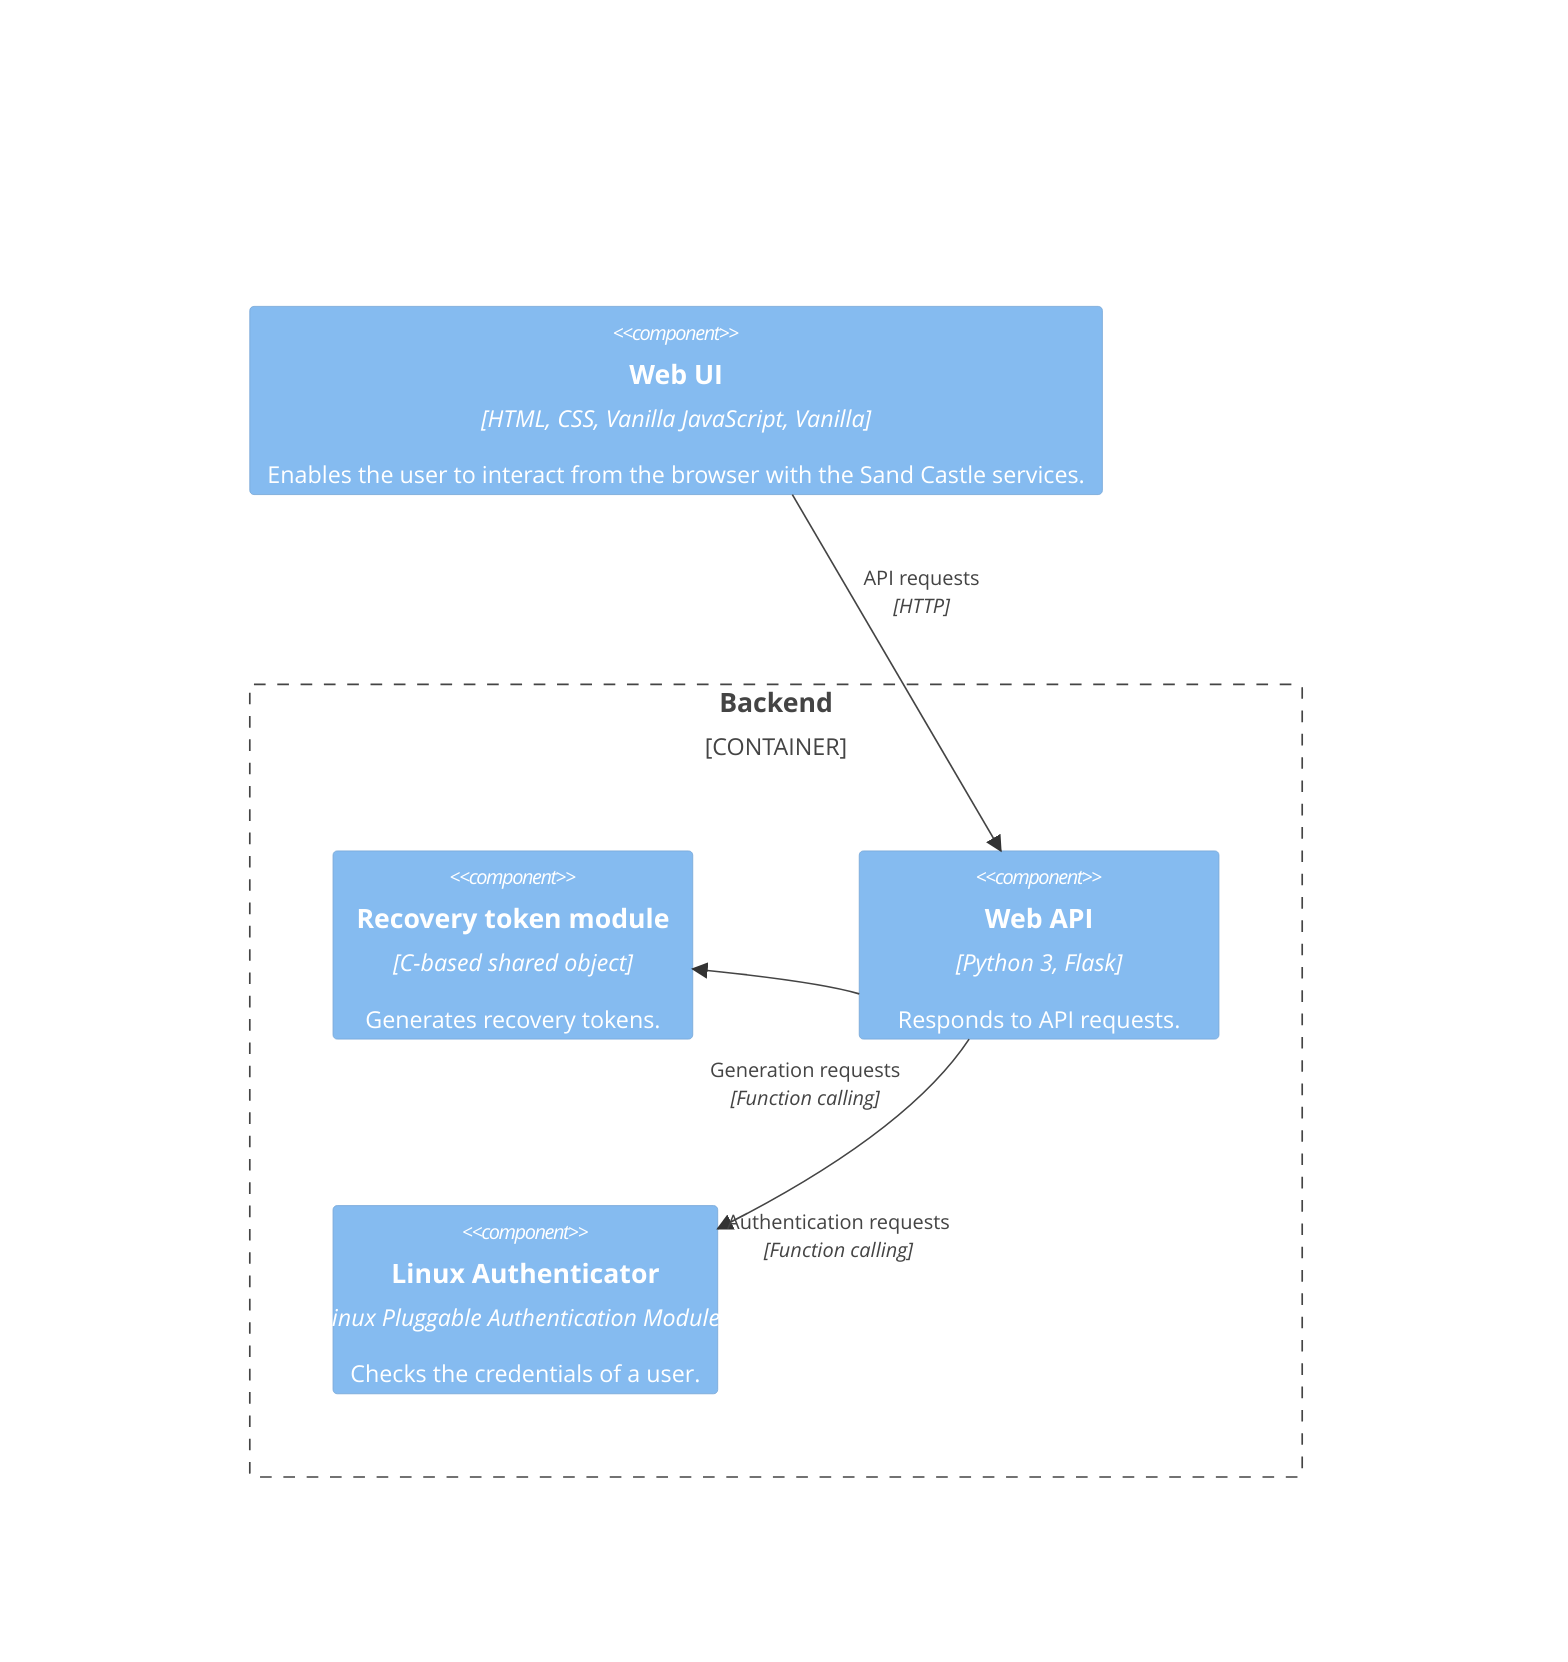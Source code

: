 C4Component
    Component(frontend, "Web UI", "HTML, CSS, Vanilla JavaScript, Vanilla", "Enables the user to interact from the browser with the Sand Castle services.")
    
    Container_Boundary(backend, "Backend") {
        Component(c_module, "Recovery token module", "C-based shared object", "Generates recovery tokens.")
        Component(api, "Web API", "Python 3, Flask", "Responds to API requests.")
        Component(pam, "Linux Authenticator", "Linux Pluggable Authentication Modules", "Checks the credentials of a user.")
    }

    Rel(frontend, api, "API requests", "HTTP")
    UpdateRelStyle(frontend, api, $offsetY="-60", $offsetX="-20")

    Rel(api, c_module, "Generation requests", "Function calling")
    UpdateRelStyle(api, c_module, $offsetY="50", $offsetX="-40")

    Rel(api, pam, "Authentication requests", "Function calling")
    UpdateRelStyle(api, pam, $offsetY="50", $offsetX="-70")